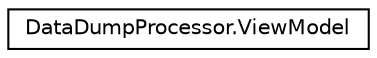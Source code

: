 digraph G
{
  edge [fontname="Helvetica",fontsize="10",labelfontname="Helvetica",labelfontsize="10"];
  node [fontname="Helvetica",fontsize="10",shape=record];
  rankdir="LR";
  Node1 [label="DataDumpProcessor.ViewModel",height=0.2,width=0.4,color="black", fillcolor="white", style="filled",URL="$class_data_dump_processor_1_1_view_model.html"];
}
